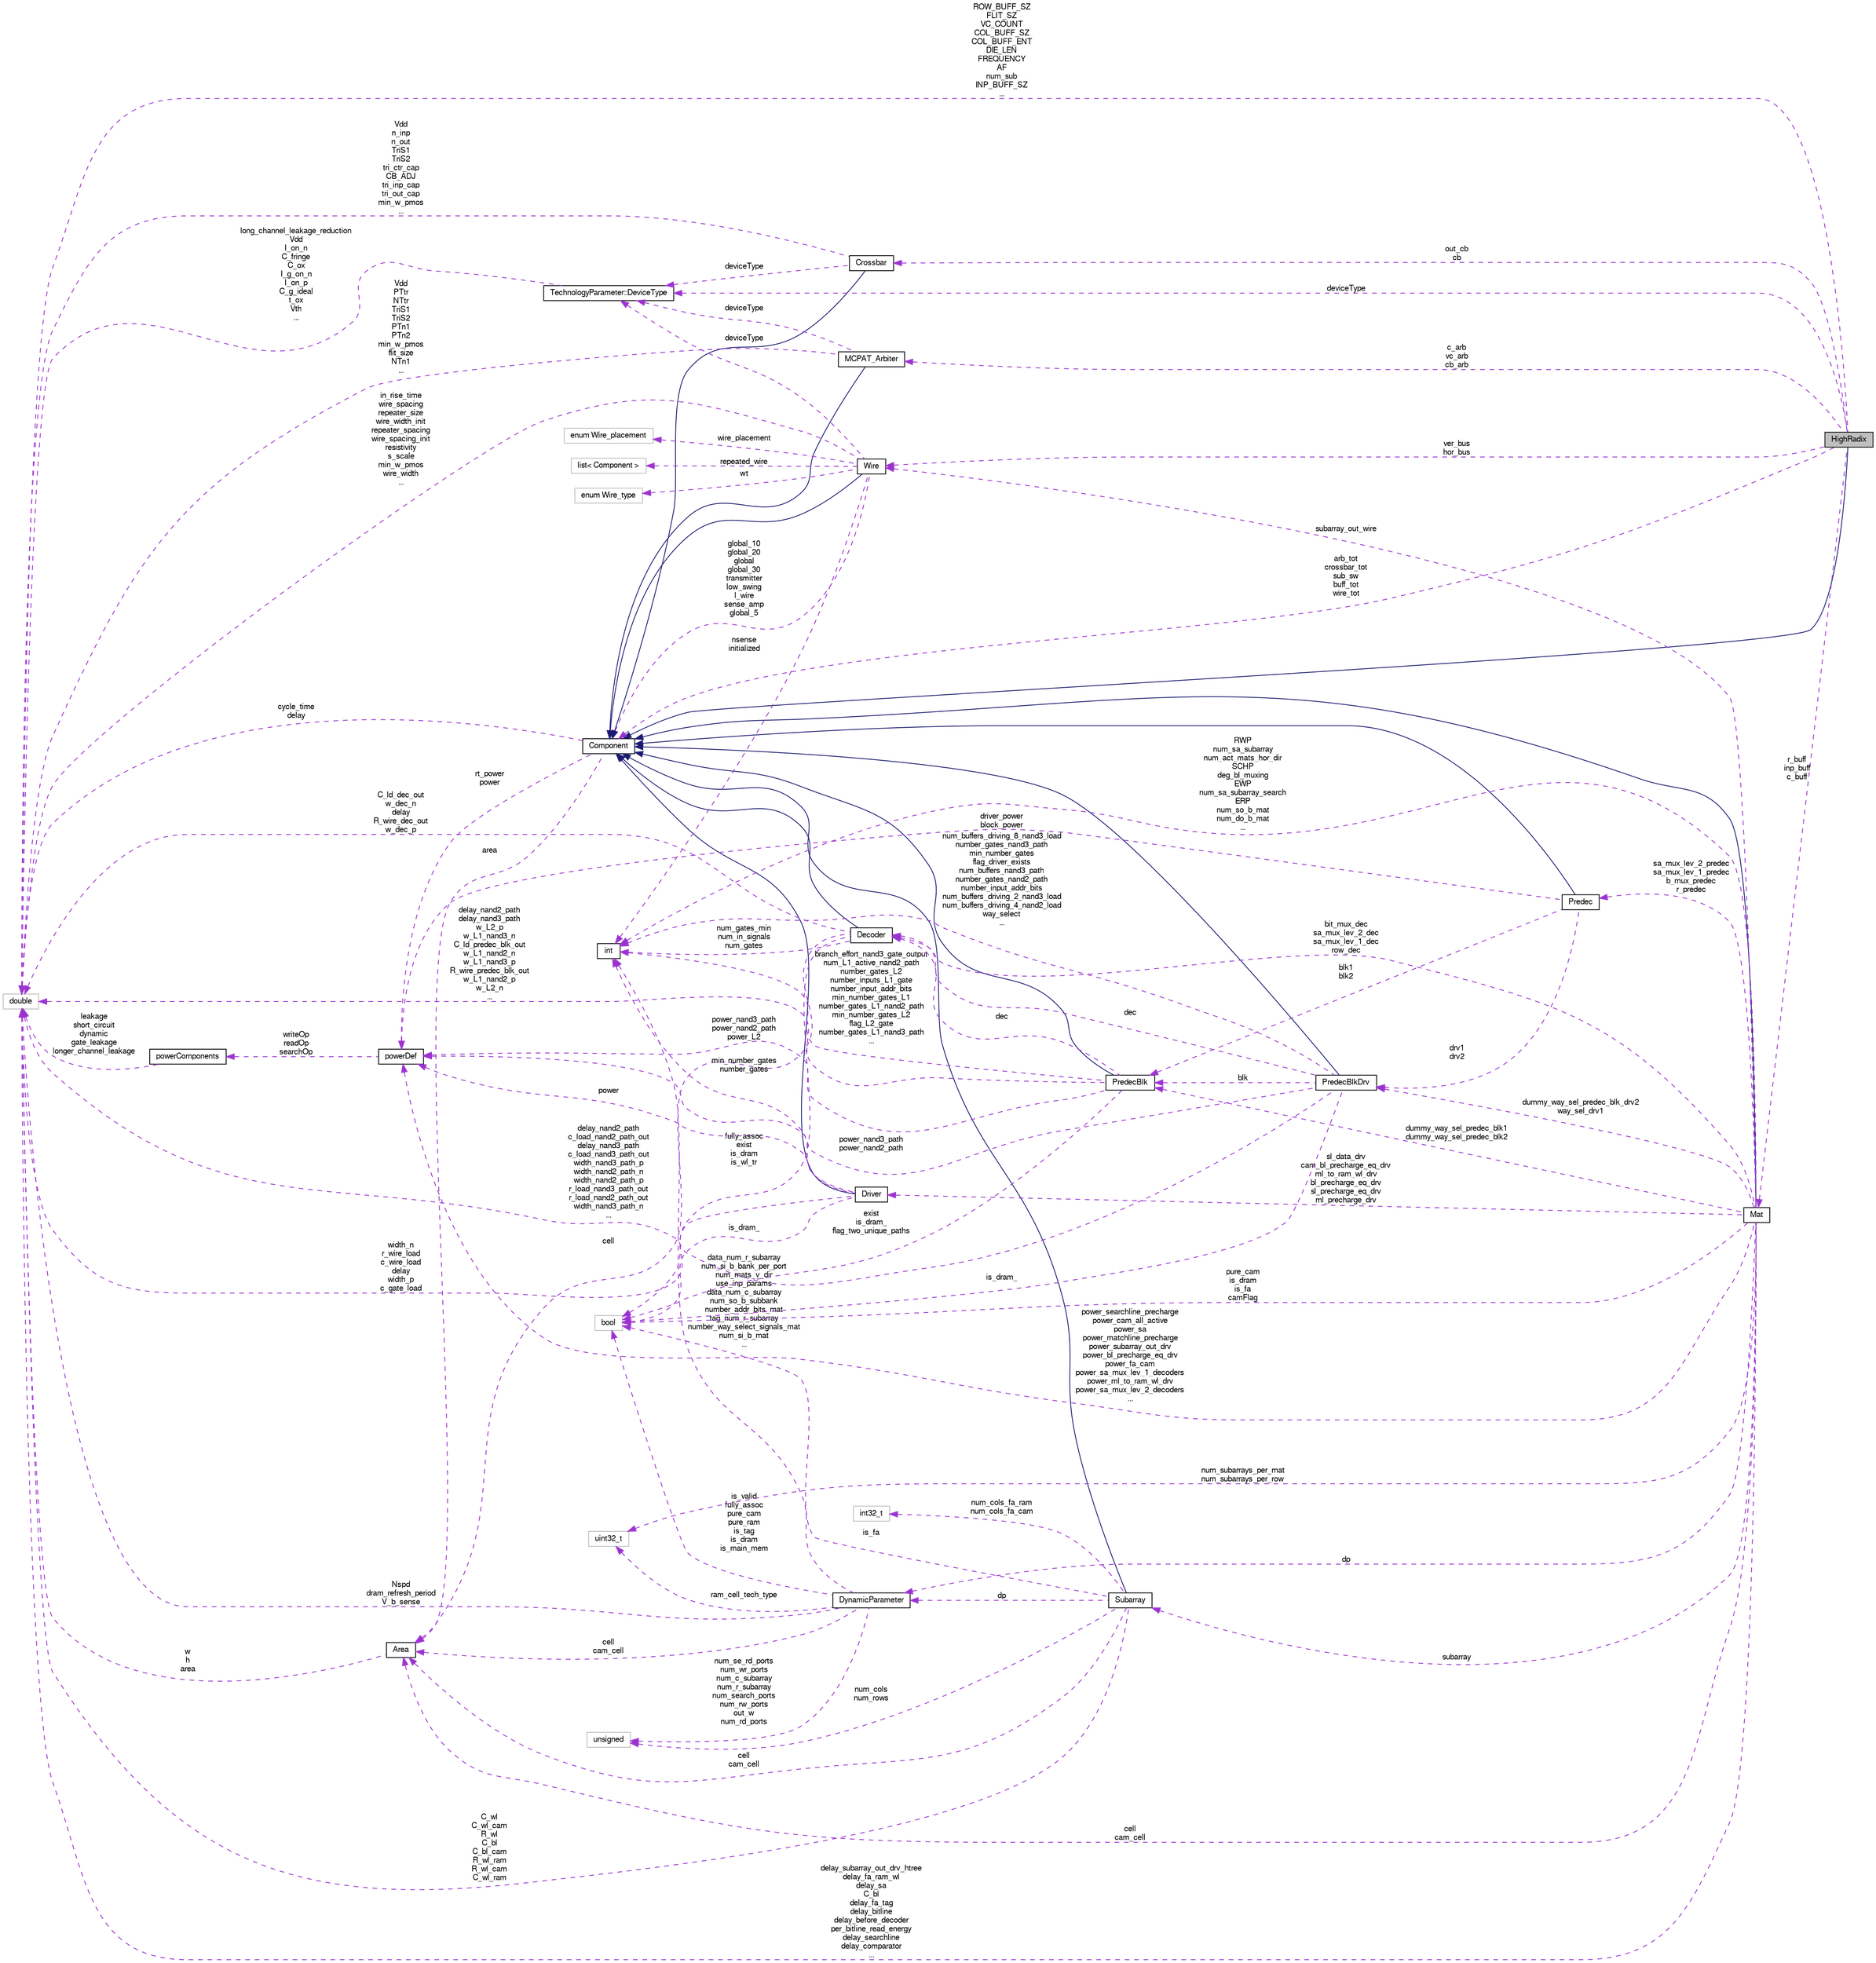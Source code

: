 digraph G
{
  bgcolor="transparent";
  edge [fontname="FreeSans",fontsize="10",labelfontname="FreeSans",labelfontsize="10"];
  node [fontname="FreeSans",fontsize="10",shape=record];
  rankdir=LR;
  Node1 [label="HighRadix",height=0.2,width=0.4,color="black", fillcolor="grey75", style="filled" fontcolor="black"];
  Node2 -> Node1 [dir=back,color="midnightblue",fontsize="10",style="solid",fontname="FreeSans"];
  Node2 [label="Component",height=0.2,width=0.4,color="black",URL="$classComponent.html"];
  Node3 -> Node2 [dir=back,color="darkorchid3",fontsize="10",style="dashed",label="cycle_time\ndelay",fontname="FreeSans"];
  Node3 [label="double",height=0.2,width=0.4,color="grey75"];
  Node4 -> Node2 [dir=back,color="darkorchid3",fontsize="10",style="dashed",label="rt_power\npower",fontname="FreeSans"];
  Node4 [label="powerDef",height=0.2,width=0.4,color="black",URL="$classpowerDef.html"];
  Node5 -> Node4 [dir=back,color="darkorchid3",fontsize="10",style="dashed",label="writeOp\nreadOp\nsearchOp",fontname="FreeSans"];
  Node5 [label="powerComponents",height=0.2,width=0.4,color="black",URL="$classpowerComponents.html"];
  Node3 -> Node5 [dir=back,color="darkorchid3",fontsize="10",style="dashed",label="leakage\nshort_circuit\ndynamic\ngate_leakage\nlonger_channel_leakage",fontname="FreeSans"];
  Node6 -> Node2 [dir=back,color="darkorchid3",fontsize="10",style="dashed",label="area",fontname="FreeSans"];
  Node6 [label="Area",height=0.2,width=0.4,color="black",URL="$classArea.html"];
  Node3 -> Node6 [dir=back,color="darkorchid3",fontsize="10",style="dashed",label="w\nh\narea",fontname="FreeSans"];
  Node3 -> Node1 [dir=back,color="darkorchid3",fontsize="10",style="dashed",label="ROW_BUFF_SZ\nFLIT_SZ\nVC_COUNT\nCOL_BUFF_SZ\nCOL_BUFF_ENT\nDIE_LEN\nFREQUENCY\nAF\nnum_sub\nINP_BUFF_SZ\n...",fontname="FreeSans"];
  Node7 -> Node1 [dir=back,color="darkorchid3",fontsize="10",style="dashed",label="ver_bus\nhor_bus",fontname="FreeSans"];
  Node7 [label="Wire",height=0.2,width=0.4,color="black",URL="$classWire.html"];
  Node2 -> Node7 [dir=back,color="midnightblue",fontsize="10",style="solid",fontname="FreeSans"];
  Node3 -> Node7 [dir=back,color="darkorchid3",fontsize="10",style="dashed",label="in_rise_time\nwire_spacing\nrepeater_size\nwire_width_init\nrepeater_spacing\nwire_spacing_init\nresistivity\ns_scale\nmin_w_pmos\nwire_width\n...",fontname="FreeSans"];
  Node2 -> Node7 [dir=back,color="darkorchid3",fontsize="10",style="dashed",label="global_10\nglobal_20\nglobal\nglobal_30\ntransmitter\nlow_swing\nl_wire\nsense_amp\nglobal_5",fontname="FreeSans"];
  Node8 -> Node7 [dir=back,color="darkorchid3",fontsize="10",style="dashed",label="repeated_wire",fontname="FreeSans"];
  Node8 [label="list\< Component \>",height=0.2,width=0.4,color="grey75"];
  Node9 -> Node7 [dir=back,color="darkorchid3",fontsize="10",style="dashed",label="nsense\ninitialized",fontname="FreeSans"];
  Node9 [label="int",height=0.2,width=0.4,color="black",URL="$classint.html"];
  Node10 -> Node7 [dir=back,color="darkorchid3",fontsize="10",style="dashed",label="wt",fontname="FreeSans"];
  Node10 [label="enum Wire_type",height=0.2,width=0.4,color="grey75"];
  Node11 -> Node7 [dir=back,color="darkorchid3",fontsize="10",style="dashed",label="deviceType",fontname="FreeSans"];
  Node11 [label="TechnologyParameter::DeviceType",height=0.2,width=0.4,color="black",URL="$classTechnologyParameter_1_1DeviceType.html"];
  Node3 -> Node11 [dir=back,color="darkorchid3",fontsize="10",style="dashed",label="long_channel_leakage_reduction\nVdd\nI_on_n\nC_fringe\nC_ox\nI_g_on_n\nI_on_p\nC_g_ideal\nt_ox\nVth\n...",fontname="FreeSans"];
  Node12 -> Node7 [dir=back,color="darkorchid3",fontsize="10",style="dashed",label="wire_placement",fontname="FreeSans"];
  Node12 [label="enum Wire_placement",height=0.2,width=0.4,color="grey75"];
  Node2 -> Node1 [dir=back,color="darkorchid3",fontsize="10",style="dashed",label="arb_tot\ncrossbar_tot\nsub_sw\nbuff_tot\nwire_tot",fontname="FreeSans"];
  Node13 -> Node1 [dir=back,color="darkorchid3",fontsize="10",style="dashed",label="c_arb\nvc_arb\ncb_arb",fontname="FreeSans"];
  Node13 [label="MCPAT_Arbiter",height=0.2,width=0.4,color="black",URL="$classMCPAT__Arbiter.html"];
  Node2 -> Node13 [dir=back,color="midnightblue",fontsize="10",style="solid",fontname="FreeSans"];
  Node3 -> Node13 [dir=back,color="darkorchid3",fontsize="10",style="dashed",label="Vdd\nPTtr\nNTtr\nTriS1\nTriS2\nPTn1\nPTn2\nmin_w_pmos\nflit_size\nNTn1\n...",fontname="FreeSans"];
  Node11 -> Node13 [dir=back,color="darkorchid3",fontsize="10",style="dashed",label="deviceType",fontname="FreeSans"];
  Node14 -> Node1 [dir=back,color="darkorchid3",fontsize="10",style="dashed",label="r_buff\ninp_buff\nc_buff",fontname="FreeSans"];
  Node14 [label="Mat",height=0.2,width=0.4,color="black",URL="$classMat.html"];
  Node2 -> Node14 [dir=back,color="midnightblue",fontsize="10",style="solid",fontname="FreeSans"];
  Node3 -> Node14 [dir=back,color="darkorchid3",fontsize="10",style="dashed",label="delay_subarray_out_drv_htree\ndelay_fa_ram_wl\ndelay_sa\nC_bl\ndelay_fa_tag\ndelay_bitline\ndelay_before_decoder\nper_bitline_read_energy\ndelay_searchline\ndelay_comparator\n...",fontname="FreeSans"];
  Node15 -> Node14 [dir=back,color="darkorchid3",fontsize="10",style="dashed",label="sl_data_drv\ncam_bl_precharge_eq_drv\nml_to_ram_wl_drv\nbl_precharge_eq_drv\nsl_precharge_eq_drv\nml_precharge_drv",fontname="FreeSans"];
  Node15 [label="Driver",height=0.2,width=0.4,color="black",URL="$classDriver.html"];
  Node2 -> Node15 [dir=back,color="midnightblue",fontsize="10",style="solid",fontname="FreeSans"];
  Node3 -> Node15 [dir=back,color="darkorchid3",fontsize="10",style="dashed",label="width_n\nr_wire_load\nc_wire_load\ndelay\nwidth_p\nc_gate_load",fontname="FreeSans"];
  Node4 -> Node15 [dir=back,color="darkorchid3",fontsize="10",style="dashed",label="power",fontname="FreeSans"];
  Node9 -> Node15 [dir=back,color="darkorchid3",fontsize="10",style="dashed",label="min_number_gates\nnumber_gates",fontname="FreeSans"];
  Node16 -> Node15 [dir=back,color="darkorchid3",fontsize="10",style="dashed",label="is_dram_",fontname="FreeSans"];
  Node16 [label="bool",height=0.2,width=0.4,color="grey75"];
  Node17 -> Node14 [dir=back,color="darkorchid3",fontsize="10",style="dashed",label="subarray",fontname="FreeSans"];
  Node17 [label="Subarray",height=0.2,width=0.4,color="black",URL="$classSubarray.html"];
  Node2 -> Node17 [dir=back,color="midnightblue",fontsize="10",style="solid",fontname="FreeSans"];
  Node3 -> Node17 [dir=back,color="darkorchid3",fontsize="10",style="dashed",label="C_wl\nC_wl_cam\nR_wl\nC_bl\nC_bl_cam\nR_wl_ram\nR_wl_cam\nC_wl_ram",fontname="FreeSans"];
  Node18 -> Node17 [dir=back,color="darkorchid3",fontsize="10",style="dashed",label="num_cols_fa_ram\nnum_cols_fa_cam",fontname="FreeSans"];
  Node18 [label="int32_t",height=0.2,width=0.4,color="grey75"];
  Node19 -> Node17 [dir=back,color="darkorchid3",fontsize="10",style="dashed",label="dp",fontname="FreeSans"];
  Node19 [label="DynamicParameter",height=0.2,width=0.4,color="black",URL="$classDynamicParameter.html"];
  Node3 -> Node19 [dir=back,color="darkorchid3",fontsize="10",style="dashed",label="Nspd\ndram_refresh_period\nV_b_sense",fontname="FreeSans"];
  Node20 -> Node19 [dir=back,color="darkorchid3",fontsize="10",style="dashed",label="ram_cell_tech_type",fontname="FreeSans"];
  Node20 [label="uint32_t",height=0.2,width=0.4,color="grey75"];
  Node9 -> Node19 [dir=back,color="darkorchid3",fontsize="10",style="dashed",label="data_num_r_subarray\nnum_si_b_bank_per_port\nnum_mats_v_dir\nuse_inp_params\ndata_num_c_subarray\nnum_so_b_subbank\nnumber_addr_bits_mat\ntag_num_r_subarray\nnumber_way_select_signals_mat\nnum_si_b_mat\n...",fontname="FreeSans"];
  Node16 -> Node19 [dir=back,color="darkorchid3",fontsize="10",style="dashed",label="is_valid\nfully_assoc\npure_cam\npure_ram\nis_tag\nis_dram\nis_main_mem",fontname="FreeSans"];
  Node6 -> Node19 [dir=back,color="darkorchid3",fontsize="10",style="dashed",label="cell\ncam_cell",fontname="FreeSans"];
  Node21 -> Node19 [dir=back,color="darkorchid3",fontsize="10",style="dashed",label="num_se_rd_ports\nnum_wr_ports\nnum_c_subarray\nnum_r_subarray\nnum_search_ports\nnum_rw_ports\nout_w\nnum_rd_ports",fontname="FreeSans"];
  Node21 [label="unsigned",height=0.2,width=0.4,color="grey75"];
  Node16 -> Node17 [dir=back,color="darkorchid3",fontsize="10",style="dashed",label="is_fa",fontname="FreeSans"];
  Node6 -> Node17 [dir=back,color="darkorchid3",fontsize="10",style="dashed",label="cell\ncam_cell",fontname="FreeSans"];
  Node21 -> Node17 [dir=back,color="darkorchid3",fontsize="10",style="dashed",label="num_cols\nnum_rows",fontname="FreeSans"];
  Node7 -> Node14 [dir=back,color="darkorchid3",fontsize="10",style="dashed",label="subarray_out_wire",fontname="FreeSans"];
  Node4 -> Node14 [dir=back,color="darkorchid3",fontsize="10",style="dashed",label="power_searchline_precharge\npower_cam_all_active\npower_sa\npower_matchline_precharge\npower_subarray_out_drv\npower_bl_precharge_eq_drv\npower_fa_cam\npower_sa_mux_lev_1_decoders\npower_ml_to_ram_wl_drv\npower_sa_mux_lev_2_decoders\n...",fontname="FreeSans"];
  Node20 -> Node14 [dir=back,color="darkorchid3",fontsize="10",style="dashed",label="num_subarrays_per_mat\nnum_subarrays_per_row",fontname="FreeSans"];
  Node22 -> Node14 [dir=back,color="darkorchid3",fontsize="10",style="dashed",label="bit_mux_dec\nsa_mux_lev_2_dec\nsa_mux_lev_1_dec\nrow_dec",fontname="FreeSans"];
  Node22 [label="Decoder",height=0.2,width=0.4,color="black",URL="$classDecoder.html"];
  Node2 -> Node22 [dir=back,color="midnightblue",fontsize="10",style="solid",fontname="FreeSans"];
  Node3 -> Node22 [dir=back,color="darkorchid3",fontsize="10",style="dashed",label="C_ld_dec_out\nw_dec_n\ndelay\nR_wire_dec_out\nw_dec_p",fontname="FreeSans"];
  Node9 -> Node22 [dir=back,color="darkorchid3",fontsize="10",style="dashed",label="num_gates_min\nnum_in_signals\nnum_gates",fontname="FreeSans"];
  Node16 -> Node22 [dir=back,color="darkorchid3",fontsize="10",style="dashed",label="fully_assoc\nexist\nis_dram\nis_wl_tr",fontname="FreeSans"];
  Node6 -> Node22 [dir=back,color="darkorchid3",fontsize="10",style="dashed",label="cell",fontname="FreeSans"];
  Node9 -> Node14 [dir=back,color="darkorchid3",fontsize="10",style="dashed",label="RWP\nnum_sa_subarray\nnum_act_mats_hor_dir\nSCHP\ndeg_bl_muxing\nEWP\nnum_sa_subarray_search\nERP\nnum_so_b_mat\nnum_do_b_mat\n...",fontname="FreeSans"];
  Node19 -> Node14 [dir=back,color="darkorchid3",fontsize="10",style="dashed",label="dp",fontname="FreeSans"];
  Node16 -> Node14 [dir=back,color="darkorchid3",fontsize="10",style="dashed",label="pure_cam\nis_dram\nis_fa\ncamFlag",fontname="FreeSans"];
  Node23 -> Node14 [dir=back,color="darkorchid3",fontsize="10",style="dashed",label="dummy_way_sel_predec_blk1\ndummy_way_sel_predec_blk2",fontname="FreeSans"];
  Node23 [label="PredecBlk",height=0.2,width=0.4,color="black",URL="$classPredecBlk.html"];
  Node2 -> Node23 [dir=back,color="midnightblue",fontsize="10",style="solid",fontname="FreeSans"];
  Node3 -> Node23 [dir=back,color="darkorchid3",fontsize="10",style="dashed",label="delay_nand2_path\ndelay_nand3_path\nw_L2_p\nw_L1_nand3_n\nC_ld_predec_blk_out\nw_L1_nand2_n\nw_L1_nand3_p\nR_wire_predec_blk_out\nw_L1_nand2_p\nw_L2_n\n...",fontname="FreeSans"];
  Node4 -> Node23 [dir=back,color="darkorchid3",fontsize="10",style="dashed",label="power_nand3_path\npower_nand2_path\npower_L2",fontname="FreeSans"];
  Node22 -> Node23 [dir=back,color="darkorchid3",fontsize="10",style="dashed",label="dec",fontname="FreeSans"];
  Node9 -> Node23 [dir=back,color="darkorchid3",fontsize="10",style="dashed",label="branch_effort_nand3_gate_output\nnum_L1_active_nand2_path\nnumber_gates_L2\nnumber_inputs_L1_gate\nnumber_input_addr_bits\nmin_number_gates_L1\nnumber_gates_L1_nand2_path\nmin_number_gates_L2\nflag_L2_gate\nnumber_gates_L1_nand3_path\n...",fontname="FreeSans"];
  Node16 -> Node23 [dir=back,color="darkorchid3",fontsize="10",style="dashed",label="exist\nis_dram_\nflag_two_unique_paths",fontname="FreeSans"];
  Node6 -> Node14 [dir=back,color="darkorchid3",fontsize="10",style="dashed",label="cell\ncam_cell",fontname="FreeSans"];
  Node24 -> Node14 [dir=back,color="darkorchid3",fontsize="10",style="dashed",label="sa_mux_lev_2_predec\nsa_mux_lev_1_predec\nb_mux_predec\nr_predec",fontname="FreeSans"];
  Node24 [label="Predec",height=0.2,width=0.4,color="black",URL="$classPredec.html"];
  Node2 -> Node24 [dir=back,color="midnightblue",fontsize="10",style="solid",fontname="FreeSans"];
  Node4 -> Node24 [dir=back,color="darkorchid3",fontsize="10",style="dashed",label="driver_power\nblock_power",fontname="FreeSans"];
  Node23 -> Node24 [dir=back,color="darkorchid3",fontsize="10",style="dashed",label="blk1\nblk2",fontname="FreeSans"];
  Node25 -> Node24 [dir=back,color="darkorchid3",fontsize="10",style="dashed",label="drv1\ndrv2",fontname="FreeSans"];
  Node25 [label="PredecBlkDrv",height=0.2,width=0.4,color="black",URL="$classPredecBlkDrv.html"];
  Node2 -> Node25 [dir=back,color="midnightblue",fontsize="10",style="solid",fontname="FreeSans"];
  Node3 -> Node25 [dir=back,color="darkorchid3",fontsize="10",style="dashed",label="delay_nand2_path\nc_load_nand2_path_out\ndelay_nand3_path\nc_load_nand3_path_out\nwidth_nand3_path_p\nwidth_nand2_path_n\nwidth_nand2_path_p\nr_load_nand3_path_out\nr_load_nand2_path_out\nwidth_nand3_path_n\n...",fontname="FreeSans"];
  Node4 -> Node25 [dir=back,color="darkorchid3",fontsize="10",style="dashed",label="power_nand3_path\npower_nand2_path",fontname="FreeSans"];
  Node22 -> Node25 [dir=back,color="darkorchid3",fontsize="10",style="dashed",label="dec",fontname="FreeSans"];
  Node9 -> Node25 [dir=back,color="darkorchid3",fontsize="10",style="dashed",label="num_buffers_driving_8_nand3_load\nnumber_gates_nand3_path\nmin_number_gates\nflag_driver_exists\nnum_buffers_nand3_path\nnumber_gates_nand2_path\nnumber_input_addr_bits\nnum_buffers_driving_2_nand3_load\nnum_buffers_driving_4_nand2_load\nway_select\n...",fontname="FreeSans"];
  Node16 -> Node25 [dir=back,color="darkorchid3",fontsize="10",style="dashed",label="is_dram_",fontname="FreeSans"];
  Node23 -> Node25 [dir=back,color="darkorchid3",fontsize="10",style="dashed",label="blk",fontname="FreeSans"];
  Node25 -> Node14 [dir=back,color="darkorchid3",fontsize="10",style="dashed",label="dummy_way_sel_predec_blk_drv2\nway_sel_drv1",fontname="FreeSans"];
  Node11 -> Node1 [dir=back,color="darkorchid3",fontsize="10",style="dashed",label="deviceType",fontname="FreeSans"];
  Node26 -> Node1 [dir=back,color="darkorchid3",fontsize="10",style="dashed",label="out_cb\ncb",fontname="FreeSans"];
  Node26 [label="Crossbar",height=0.2,width=0.4,color="black",URL="$classCrossbar.html"];
  Node2 -> Node26 [dir=back,color="midnightblue",fontsize="10",style="solid",fontname="FreeSans"];
  Node3 -> Node26 [dir=back,color="darkorchid3",fontsize="10",style="dashed",label="Vdd\nn_inp\nn_out\nTriS1\nTriS2\ntri_ctr_cap\nCB_ADJ\ntri_inp_cap\ntri_out_cap\nmin_w_pmos\n...",fontname="FreeSans"];
  Node11 -> Node26 [dir=back,color="darkorchid3",fontsize="10",style="dashed",label="deviceType",fontname="FreeSans"];
}
